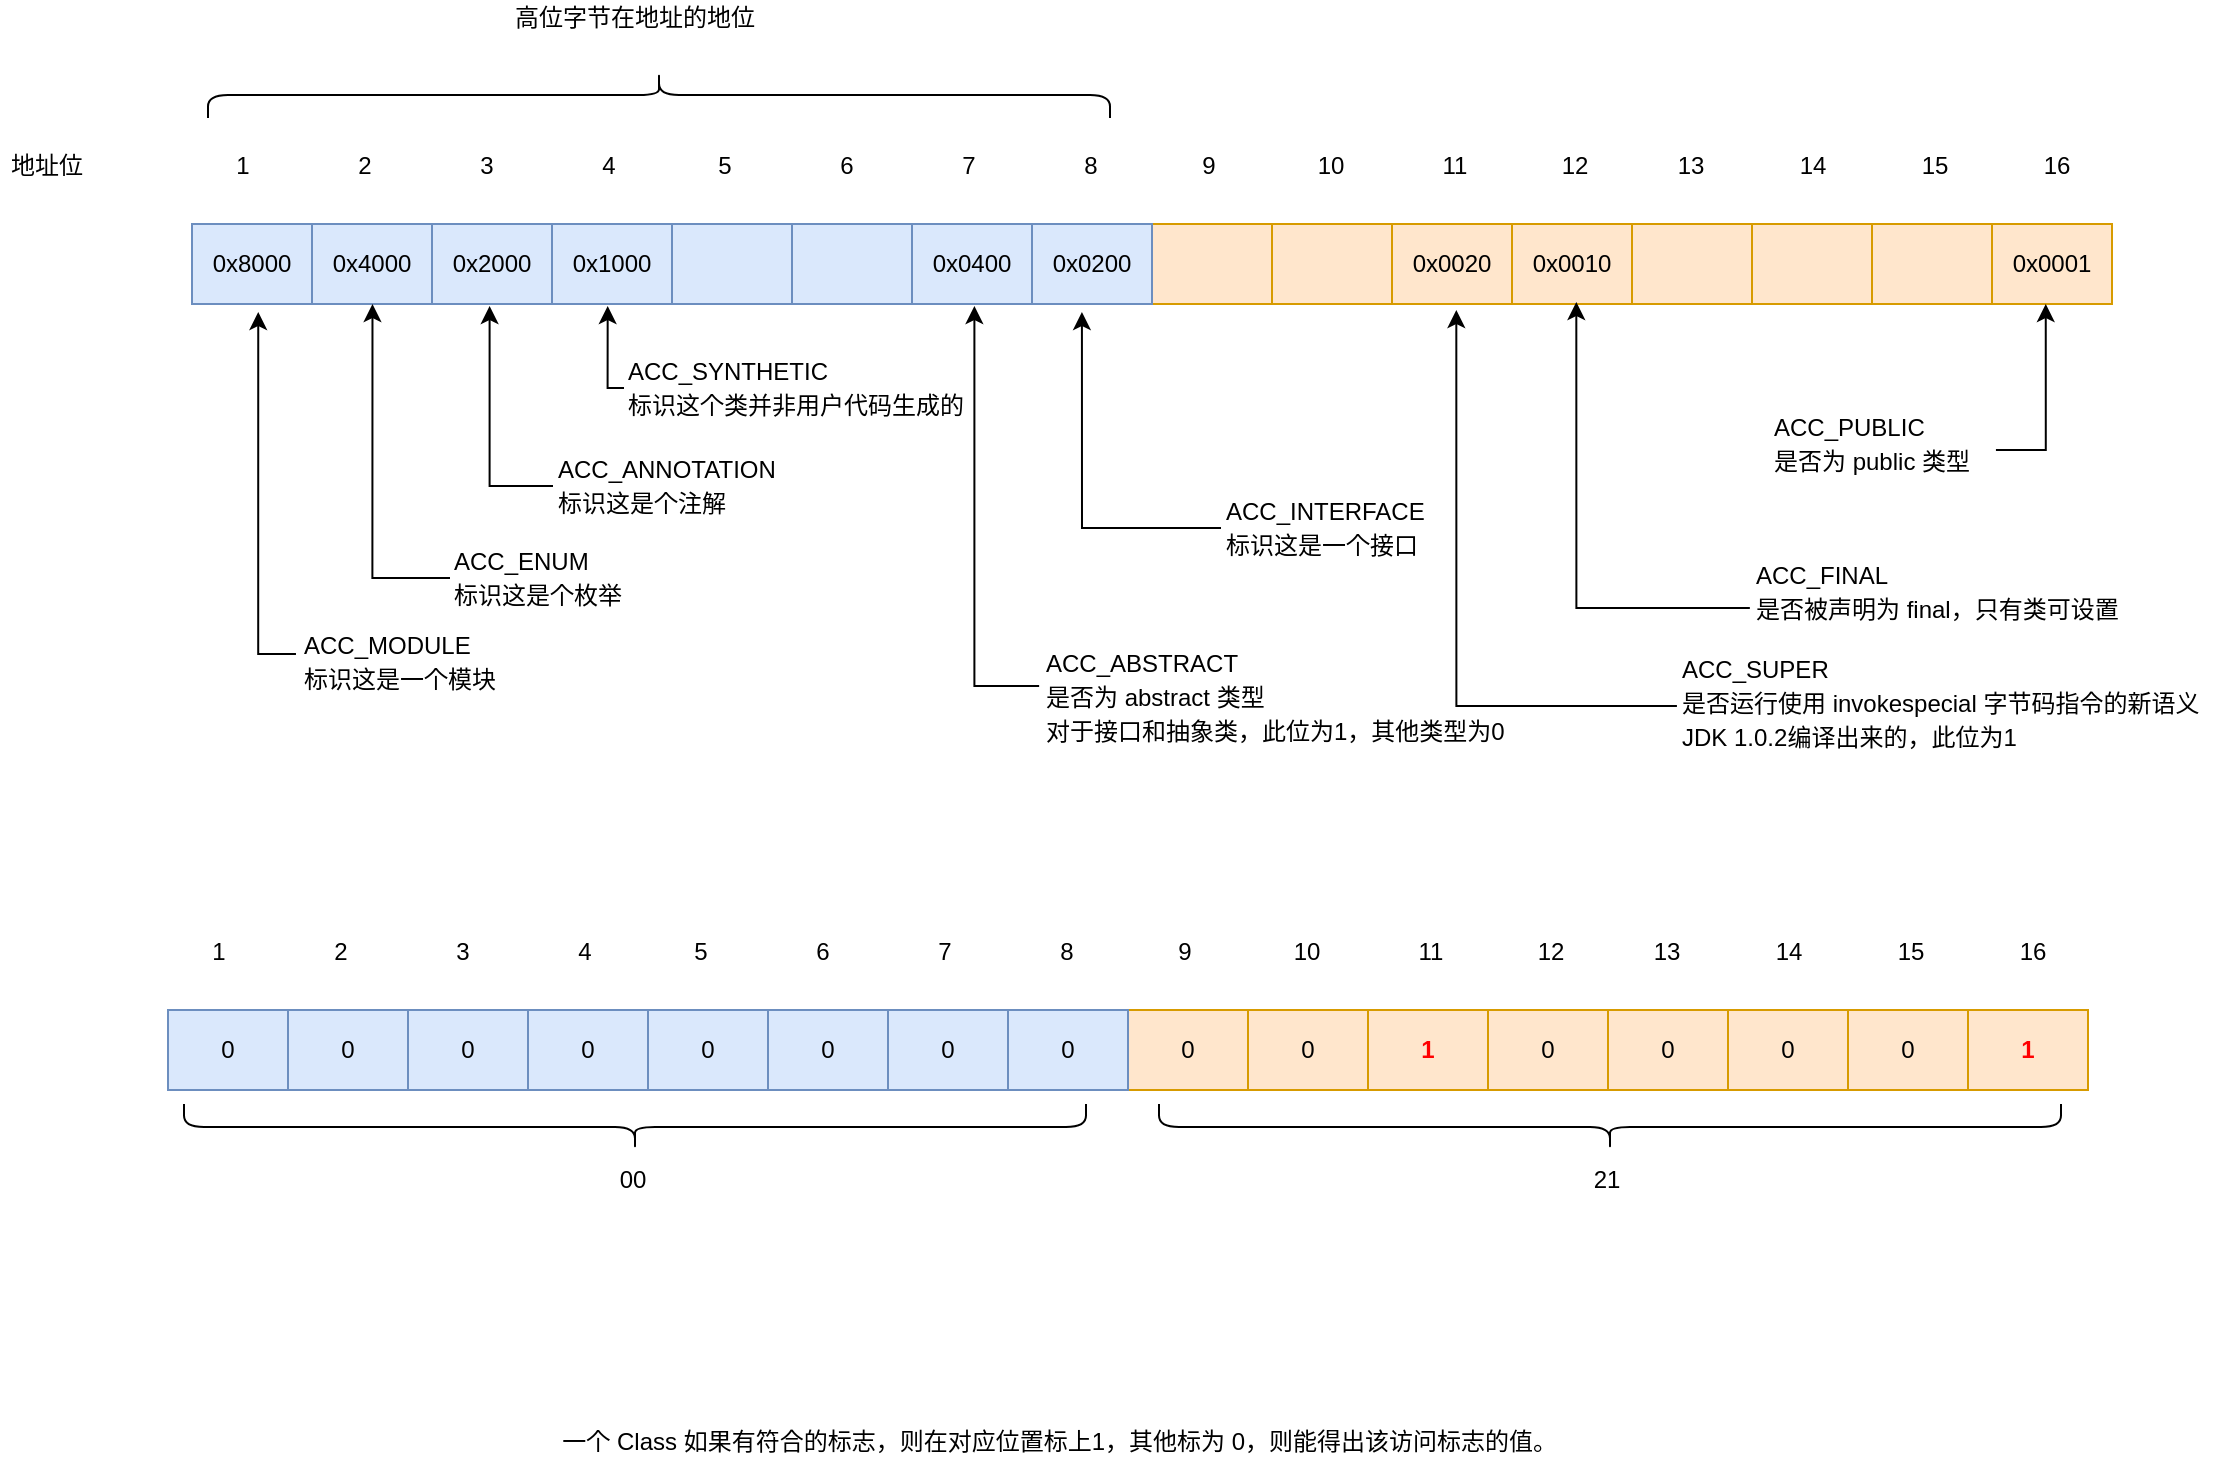 <mxfile version="13.9.1" type="github">
  <diagram id="xW9Y31SaYgmBZkQTsoL8" name="Page-1">
    <mxGraphModel dx="1822" dy="762" grid="0" gridSize="10" guides="1" tooltips="1" connect="1" arrows="1" fold="1" page="0" pageScale="1" pageWidth="827" pageHeight="1169" math="0" shadow="0">
      <root>
        <mxCell id="0" />
        <mxCell id="1" parent="0" />
        <mxCell id="KpU182EsacGevF96RamK-19" value="" style="shape=table;html=1;whiteSpace=wrap;startSize=0;container=1;collapsible=0;childLayout=tableLayout;fillColor=#ffe6cc;strokeColor=#d79b00;" vertex="1" parent="1">
          <mxGeometry x="410" y="425" width="480" height="40" as="geometry" />
        </mxCell>
        <mxCell id="KpU182EsacGevF96RamK-20" value="" style="shape=partialRectangle;html=1;whiteSpace=wrap;collapsible=0;dropTarget=0;pointerEvents=0;fillColor=none;top=0;left=0;bottom=0;right=0;points=[[0,0.5],[1,0.5]];portConstraint=eastwest;" vertex="1" parent="KpU182EsacGevF96RamK-19">
          <mxGeometry width="480" height="40" as="geometry" />
        </mxCell>
        <mxCell id="KpU182EsacGevF96RamK-21" value="" style="shape=partialRectangle;html=1;whiteSpace=wrap;connectable=0;overflow=hidden;fillColor=none;top=0;left=0;bottom=0;right=0;" vertex="1" parent="KpU182EsacGevF96RamK-20">
          <mxGeometry width="60" height="40" as="geometry" />
        </mxCell>
        <mxCell id="KpU182EsacGevF96RamK-22" value="" style="shape=partialRectangle;html=1;whiteSpace=wrap;connectable=0;overflow=hidden;fillColor=none;top=0;left=0;bottom=0;right=0;" vertex="1" parent="KpU182EsacGevF96RamK-20">
          <mxGeometry x="60" width="60" height="40" as="geometry" />
        </mxCell>
        <mxCell id="KpU182EsacGevF96RamK-23" value="&lt;span&gt;0x0020&lt;/span&gt;" style="shape=partialRectangle;html=1;whiteSpace=wrap;connectable=0;overflow=hidden;fillColor=none;top=0;left=0;bottom=0;right=0;" vertex="1" parent="KpU182EsacGevF96RamK-20">
          <mxGeometry x="120" width="60" height="40" as="geometry" />
        </mxCell>
        <mxCell id="KpU182EsacGevF96RamK-24" value="&lt;span&gt;0x0010&lt;/span&gt;" style="shape=partialRectangle;html=1;whiteSpace=wrap;connectable=0;overflow=hidden;fillColor=none;top=0;left=0;bottom=0;right=0;" vertex="1" parent="KpU182EsacGevF96RamK-20">
          <mxGeometry x="180" width="60" height="40" as="geometry" />
        </mxCell>
        <mxCell id="KpU182EsacGevF96RamK-25" value="" style="shape=partialRectangle;html=1;whiteSpace=wrap;connectable=0;overflow=hidden;fillColor=none;top=0;left=0;bottom=0;right=0;" vertex="1" parent="KpU182EsacGevF96RamK-20">
          <mxGeometry x="240" width="60" height="40" as="geometry" />
        </mxCell>
        <mxCell id="KpU182EsacGevF96RamK-26" value="" style="shape=partialRectangle;html=1;whiteSpace=wrap;connectable=0;overflow=hidden;fillColor=none;top=0;left=0;bottom=0;right=0;" vertex="1" parent="KpU182EsacGevF96RamK-20">
          <mxGeometry x="300" width="60" height="40" as="geometry" />
        </mxCell>
        <mxCell id="KpU182EsacGevF96RamK-27" value="" style="shape=partialRectangle;html=1;whiteSpace=wrap;connectable=0;overflow=hidden;fillColor=none;top=0;left=0;bottom=0;right=0;" vertex="1" parent="KpU182EsacGevF96RamK-20">
          <mxGeometry x="360" width="60" height="40" as="geometry" />
        </mxCell>
        <mxCell id="KpU182EsacGevF96RamK-28" value="&lt;span&gt;0x0001&lt;/span&gt;" style="shape=partialRectangle;html=1;whiteSpace=wrap;connectable=0;overflow=hidden;fillColor=none;top=0;left=0;bottom=0;right=0;" vertex="1" parent="KpU182EsacGevF96RamK-20">
          <mxGeometry x="420" width="60" height="40" as="geometry" />
        </mxCell>
        <mxCell id="KpU182EsacGevF96RamK-29" value="" style="shape=table;html=1;whiteSpace=wrap;startSize=0;container=1;collapsible=0;childLayout=tableLayout;fillColor=#dae8fc;strokeColor=#6c8ebf;" vertex="1" parent="1">
          <mxGeometry x="-70" y="425" width="480" height="40" as="geometry" />
        </mxCell>
        <mxCell id="KpU182EsacGevF96RamK-30" value="" style="shape=partialRectangle;html=1;whiteSpace=wrap;collapsible=0;dropTarget=0;pointerEvents=0;fillColor=none;top=0;left=0;bottom=0;right=0;points=[[0,0.5],[1,0.5]];portConstraint=eastwest;" vertex="1" parent="KpU182EsacGevF96RamK-29">
          <mxGeometry width="480" height="40" as="geometry" />
        </mxCell>
        <mxCell id="KpU182EsacGevF96RamK-31" value="&lt;span&gt;0x8000&lt;/span&gt;" style="shape=partialRectangle;html=1;whiteSpace=wrap;connectable=0;overflow=hidden;fillColor=none;top=0;left=0;bottom=0;right=0;" vertex="1" parent="KpU182EsacGevF96RamK-30">
          <mxGeometry width="60" height="40" as="geometry" />
        </mxCell>
        <mxCell id="KpU182EsacGevF96RamK-32" value="&lt;span&gt;0x4000&lt;/span&gt;" style="shape=partialRectangle;html=1;whiteSpace=wrap;connectable=0;overflow=hidden;fillColor=none;top=0;left=0;bottom=0;right=0;" vertex="1" parent="KpU182EsacGevF96RamK-30">
          <mxGeometry x="60" width="60" height="40" as="geometry" />
        </mxCell>
        <mxCell id="KpU182EsacGevF96RamK-33" value="&lt;span&gt;0x2000&lt;/span&gt;" style="shape=partialRectangle;html=1;whiteSpace=wrap;connectable=0;overflow=hidden;fillColor=none;top=0;left=0;bottom=0;right=0;" vertex="1" parent="KpU182EsacGevF96RamK-30">
          <mxGeometry x="120" width="60" height="40" as="geometry" />
        </mxCell>
        <mxCell id="KpU182EsacGevF96RamK-34" value="&lt;span&gt;0x1000&lt;/span&gt;" style="shape=partialRectangle;html=1;whiteSpace=wrap;connectable=0;overflow=hidden;fillColor=none;top=0;left=0;bottom=0;right=0;" vertex="1" parent="KpU182EsacGevF96RamK-30">
          <mxGeometry x="180" width="60" height="40" as="geometry" />
        </mxCell>
        <mxCell id="KpU182EsacGevF96RamK-35" value="" style="shape=partialRectangle;html=1;whiteSpace=wrap;connectable=0;overflow=hidden;fillColor=none;top=0;left=0;bottom=0;right=0;" vertex="1" parent="KpU182EsacGevF96RamK-30">
          <mxGeometry x="240" width="60" height="40" as="geometry" />
        </mxCell>
        <mxCell id="KpU182EsacGevF96RamK-36" value="" style="shape=partialRectangle;html=1;whiteSpace=wrap;connectable=0;overflow=hidden;fillColor=none;top=0;left=0;bottom=0;right=0;" vertex="1" parent="KpU182EsacGevF96RamK-30">
          <mxGeometry x="300" width="60" height="40" as="geometry" />
        </mxCell>
        <mxCell id="KpU182EsacGevF96RamK-37" value="&lt;span&gt;0x0400&lt;/span&gt;" style="shape=partialRectangle;html=1;whiteSpace=wrap;connectable=0;overflow=hidden;fillColor=none;top=0;left=0;bottom=0;right=0;" vertex="1" parent="KpU182EsacGevF96RamK-30">
          <mxGeometry x="360" width="60" height="40" as="geometry" />
        </mxCell>
        <mxCell id="KpU182EsacGevF96RamK-38" value="&lt;span&gt;0x0200&lt;/span&gt;" style="shape=partialRectangle;html=1;whiteSpace=wrap;connectable=0;overflow=hidden;fillColor=none;top=0;left=0;bottom=0;right=0;" vertex="1" parent="KpU182EsacGevF96RamK-30">
          <mxGeometry x="420" width="60" height="40" as="geometry" />
        </mxCell>
        <mxCell id="KpU182EsacGevF96RamK-40" value="1" style="text;html=1;align=center;verticalAlign=middle;resizable=0;points=[];autosize=1;" vertex="1" parent="1">
          <mxGeometry x="-54" y="387" width="17" height="18" as="geometry" />
        </mxCell>
        <mxCell id="KpU182EsacGevF96RamK-41" value="2" style="text;html=1;align=center;verticalAlign=middle;resizable=0;points=[];autosize=1;" vertex="1" parent="1">
          <mxGeometry x="7" y="387" width="17" height="18" as="geometry" />
        </mxCell>
        <mxCell id="KpU182EsacGevF96RamK-42" value="3" style="text;html=1;align=center;verticalAlign=middle;resizable=0;points=[];autosize=1;" vertex="1" parent="1">
          <mxGeometry x="68" y="387" width="17" height="18" as="geometry" />
        </mxCell>
        <mxCell id="KpU182EsacGevF96RamK-43" value="4" style="text;html=1;align=center;verticalAlign=middle;resizable=0;points=[];autosize=1;" vertex="1" parent="1">
          <mxGeometry x="129" y="387" width="17" height="18" as="geometry" />
        </mxCell>
        <mxCell id="KpU182EsacGevF96RamK-44" value="5" style="text;html=1;align=center;verticalAlign=middle;resizable=0;points=[];autosize=1;" vertex="1" parent="1">
          <mxGeometry x="187" y="387" width="17" height="18" as="geometry" />
        </mxCell>
        <mxCell id="KpU182EsacGevF96RamK-45" value="6" style="text;html=1;align=center;verticalAlign=middle;resizable=0;points=[];autosize=1;" vertex="1" parent="1">
          <mxGeometry x="248" y="387" width="17" height="18" as="geometry" />
        </mxCell>
        <mxCell id="KpU182EsacGevF96RamK-46" value="7" style="text;html=1;align=center;verticalAlign=middle;resizable=0;points=[];autosize=1;" vertex="1" parent="1">
          <mxGeometry x="309" y="387" width="17" height="18" as="geometry" />
        </mxCell>
        <mxCell id="KpU182EsacGevF96RamK-47" value="8" style="text;html=1;align=center;verticalAlign=middle;resizable=0;points=[];autosize=1;" vertex="1" parent="1">
          <mxGeometry x="370" y="387" width="17" height="18" as="geometry" />
        </mxCell>
        <mxCell id="KpU182EsacGevF96RamK-48" value="9" style="text;html=1;align=center;verticalAlign=middle;resizable=0;points=[];autosize=1;" vertex="1" parent="1">
          <mxGeometry x="429.5" y="387" width="17" height="18" as="geometry" />
        </mxCell>
        <mxCell id="KpU182EsacGevF96RamK-49" value="10" style="text;html=1;align=center;verticalAlign=middle;resizable=0;points=[];autosize=1;" vertex="1" parent="1">
          <mxGeometry x="487.5" y="387" width="23" height="18" as="geometry" />
        </mxCell>
        <mxCell id="KpU182EsacGevF96RamK-50" value="11" style="text;html=1;align=center;verticalAlign=middle;resizable=0;points=[];autosize=1;" vertex="1" parent="1">
          <mxGeometry x="549.5" y="387" width="22" height="18" as="geometry" />
        </mxCell>
        <mxCell id="KpU182EsacGevF96RamK-51" value="12" style="text;html=1;align=center;verticalAlign=middle;resizable=0;points=[];autosize=1;" vertex="1" parent="1">
          <mxGeometry x="609.5" y="387" width="23" height="18" as="geometry" />
        </mxCell>
        <mxCell id="KpU182EsacGevF96RamK-52" value="13" style="text;html=1;align=center;verticalAlign=middle;resizable=0;points=[];autosize=1;" vertex="1" parent="1">
          <mxGeometry x="667.5" y="387" width="23" height="18" as="geometry" />
        </mxCell>
        <mxCell id="KpU182EsacGevF96RamK-53" value="14" style="text;html=1;align=center;verticalAlign=middle;resizable=0;points=[];autosize=1;" vertex="1" parent="1">
          <mxGeometry x="728.5" y="387" width="23" height="18" as="geometry" />
        </mxCell>
        <mxCell id="KpU182EsacGevF96RamK-54" value="15" style="text;html=1;align=center;verticalAlign=middle;resizable=0;points=[];autosize=1;" vertex="1" parent="1">
          <mxGeometry x="789.5" y="387" width="23" height="18" as="geometry" />
        </mxCell>
        <mxCell id="KpU182EsacGevF96RamK-55" value="16" style="text;html=1;align=center;verticalAlign=middle;resizable=0;points=[];autosize=1;" vertex="1" parent="1">
          <mxGeometry x="850.5" y="387" width="23" height="18" as="geometry" />
        </mxCell>
        <mxCell id="KpU182EsacGevF96RamK-68" style="edgeStyle=orthogonalEdgeStyle;rounded=0;orthogonalLoop=1;jettySize=auto;html=1;entryX=0.931;entryY=1;entryDx=0;entryDy=0;entryPerimeter=0;exitX=1.046;exitY=0.583;exitDx=0;exitDy=0;exitPerimeter=0;" edge="1" parent="1" source="KpU182EsacGevF96RamK-56" target="KpU182EsacGevF96RamK-20">
          <mxGeometry relative="1" as="geometry">
            <Array as="points">
              <mxPoint x="857" y="538" />
            </Array>
          </mxGeometry>
        </mxCell>
        <mxCell id="KpU182EsacGevF96RamK-56" value="&lt;span style=&quot;text-indent: 24px ; line-height: 140%&quot;&gt;ACC_PUBLIC&lt;br&gt;是否为 public 类型&lt;/span&gt;" style="text;html=1;align=left;verticalAlign=middle;resizable=0;points=[];autosize=1;" vertex="1" parent="1">
          <mxGeometry x="719" y="517" width="108" height="36" as="geometry" />
        </mxCell>
        <mxCell id="KpU182EsacGevF96RamK-69" style="edgeStyle=orthogonalEdgeStyle;rounded=0;orthogonalLoop=1;jettySize=auto;html=1;entryX=0.442;entryY=0.975;entryDx=0;entryDy=0;entryPerimeter=0;exitX=-0.003;exitY=0.633;exitDx=0;exitDy=0;exitPerimeter=0;" edge="1" parent="1" source="KpU182EsacGevF96RamK-57" target="KpU182EsacGevF96RamK-20">
          <mxGeometry relative="1" as="geometry" />
        </mxCell>
        <mxCell id="KpU182EsacGevF96RamK-57" value="&lt;p style=&quot;line-height: 140%&quot;&gt;&lt;span style=&quot;text-indent: 24px&quot;&gt;ACC_FINAL&lt;br&gt;&lt;/span&gt;&lt;span style=&quot;text-indent: 24px ; line-height: 140%&quot;&gt;是否被声明为 final，只有类可设置&lt;/span&gt;&lt;span style=&quot;text-indent: 24px&quot;&gt;&lt;br&gt;&lt;/span&gt;&lt;/p&gt;" style="text;html=1;align=left;verticalAlign=middle;resizable=0;points=[];autosize=1;" vertex="1" parent="1">
          <mxGeometry x="709.5" y="579" width="191" height="60" as="geometry" />
        </mxCell>
        <mxCell id="KpU182EsacGevF96RamK-70" style="edgeStyle=orthogonalEdgeStyle;rounded=0;orthogonalLoop=1;jettySize=auto;html=1;entryX=0.317;entryY=1.075;entryDx=0;entryDy=0;entryPerimeter=0;exitX=-0.002;exitY=0.519;exitDx=0;exitDy=0;exitPerimeter=0;" edge="1" parent="1" source="KpU182EsacGevF96RamK-58" target="KpU182EsacGevF96RamK-20">
          <mxGeometry relative="1" as="geometry">
            <Array as="points">
              <mxPoint x="562" y="666" />
            </Array>
          </mxGeometry>
        </mxCell>
        <mxCell id="KpU182EsacGevF96RamK-58" value="&lt;span style=&quot;text-indent: 24px ; line-height: 140%&quot;&gt;&lt;font style=&quot;font-size: 12px&quot;&gt;ACC_SUPER&lt;br&gt;是否运行使用 invokespecial 字节码指令的新语义&lt;br&gt;JDK 1.0.2编译出来的，此位为1&lt;/font&gt;&lt;/span&gt;" style="text;html=1;align=left;verticalAlign=middle;resizable=0;points=[];autosize=1;" vertex="1" parent="1">
          <mxGeometry x="673" y="639" width="269" height="52" as="geometry" />
        </mxCell>
        <mxCell id="KpU182EsacGevF96RamK-71" style="edgeStyle=orthogonalEdgeStyle;rounded=0;orthogonalLoop=1;jettySize=auto;html=1;entryX=0.927;entryY=1.1;entryDx=0;entryDy=0;entryPerimeter=0;" edge="1" parent="1" source="KpU182EsacGevF96RamK-59" target="KpU182EsacGevF96RamK-30">
          <mxGeometry relative="1" as="geometry">
            <Array as="points">
              <mxPoint x="375" y="577" />
            </Array>
          </mxGeometry>
        </mxCell>
        <mxCell id="KpU182EsacGevF96RamK-59" value="&lt;span style=&quot;text-indent: 24px ; line-height: 140%&quot;&gt;ACC_INTERFACE&lt;br&gt;标识这是一个接口&lt;/span&gt;" style="text;html=1;align=left;verticalAlign=middle;resizable=0;points=[];autosize=1;" vertex="1" parent="1">
          <mxGeometry x="444.5" y="559" width="109" height="36" as="geometry" />
        </mxCell>
        <mxCell id="KpU182EsacGevF96RamK-72" style="edgeStyle=orthogonalEdgeStyle;rounded=0;orthogonalLoop=1;jettySize=auto;html=1;entryX=0.815;entryY=1.025;entryDx=0;entryDy=0;entryPerimeter=0;exitX=-0.006;exitY=0.385;exitDx=0;exitDy=0;exitPerimeter=0;" edge="1" parent="1" source="KpU182EsacGevF96RamK-60" target="KpU182EsacGevF96RamK-30">
          <mxGeometry relative="1" as="geometry">
            <Array as="points">
              <mxPoint x="321" y="656" />
            </Array>
          </mxGeometry>
        </mxCell>
        <mxCell id="KpU182EsacGevF96RamK-60" value="&lt;span style=&quot;text-indent: 24px; line-height: 140%;&quot;&gt;ACC_ABSTRACT&lt;br&gt;是否为 abstract 类型&lt;br&gt;对于接口和抽象类，此位为1，其他类型为0&lt;br&gt;&lt;/span&gt;" style="text;html=1;align=left;verticalAlign=middle;resizable=0;points=[];autosize=1;" vertex="1" parent="1">
          <mxGeometry x="355" y="636" width="239" height="52" as="geometry" />
        </mxCell>
        <mxCell id="KpU182EsacGevF96RamK-76" style="edgeStyle=orthogonalEdgeStyle;rounded=0;orthogonalLoop=1;jettySize=auto;html=1;entryX=0.069;entryY=1.1;entryDx=0;entryDy=0;entryPerimeter=0;exitX=-0.019;exitY=0.433;exitDx=0;exitDy=0;exitPerimeter=0;" edge="1" parent="1" source="KpU182EsacGevF96RamK-62" target="KpU182EsacGevF96RamK-30">
          <mxGeometry relative="1" as="geometry">
            <Array as="points">
              <mxPoint x="-37" y="640" />
            </Array>
          </mxGeometry>
        </mxCell>
        <mxCell id="KpU182EsacGevF96RamK-62" value="&lt;p style=&quot;line-height: 140%&quot;&gt;&lt;span style=&quot;text-indent: 24px&quot;&gt;ACC_MODULE&lt;br&gt;&lt;/span&gt;&lt;span style=&quot;text-indent: 24px&quot;&gt;标识这是一个模块&lt;/span&gt;&lt;/p&gt;" style="text;html=1;align=left;verticalAlign=middle;resizable=0;points=[];autosize=1;" vertex="1" parent="1">
          <mxGeometry x="-16" y="614" width="106" height="60" as="geometry" />
        </mxCell>
        <mxCell id="KpU182EsacGevF96RamK-73" style="edgeStyle=orthogonalEdgeStyle;rounded=0;orthogonalLoop=1;jettySize=auto;html=1;entryX=0.433;entryY=1.025;entryDx=0;entryDy=0;entryPerimeter=0;" edge="1" parent="1" source="KpU182EsacGevF96RamK-65" target="KpU182EsacGevF96RamK-30">
          <mxGeometry relative="1" as="geometry">
            <Array as="points">
              <mxPoint x="138" y="507" />
            </Array>
          </mxGeometry>
        </mxCell>
        <mxCell id="KpU182EsacGevF96RamK-65" value="&lt;span style=&quot;text-indent: 24px ; line-height: 140%&quot;&gt;ACC_SYNTHETIC&lt;br&gt;标识这个类并非用户代码生成的&lt;br&gt;&lt;/span&gt;" style="text;html=1;align=left;verticalAlign=middle;resizable=0;points=[];autosize=1;" vertex="1" parent="1">
          <mxGeometry x="146" y="489" width="178" height="36" as="geometry" />
        </mxCell>
        <mxCell id="KpU182EsacGevF96RamK-74" style="edgeStyle=orthogonalEdgeStyle;rounded=0;orthogonalLoop=1;jettySize=auto;html=1;entryX=0.31;entryY=1.025;entryDx=0;entryDy=0;entryPerimeter=0;" edge="1" parent="1" source="KpU182EsacGevF96RamK-66" target="KpU182EsacGevF96RamK-30">
          <mxGeometry relative="1" as="geometry">
            <mxPoint x="80" y="476" as="targetPoint" />
            <Array as="points">
              <mxPoint x="79" y="556" />
            </Array>
          </mxGeometry>
        </mxCell>
        <mxCell id="KpU182EsacGevF96RamK-66" value="&lt;span style=&quot;text-indent: 24px ; line-height: 140%&quot;&gt;ACC_ANNOTATION&lt;br&gt;标识这是个注解&lt;br&gt;&lt;/span&gt;" style="text;html=1;align=left;verticalAlign=middle;resizable=0;points=[];autosize=1;" vertex="1" parent="1">
          <mxGeometry x="110.5" y="538" width="119" height="36" as="geometry" />
        </mxCell>
        <mxCell id="KpU182EsacGevF96RamK-75" style="edgeStyle=orthogonalEdgeStyle;rounded=0;orthogonalLoop=1;jettySize=auto;html=1;entryX=0.188;entryY=1;entryDx=0;entryDy=0;entryPerimeter=0;" edge="1" parent="1" source="KpU182EsacGevF96RamK-67" target="KpU182EsacGevF96RamK-30">
          <mxGeometry relative="1" as="geometry">
            <mxPoint x="20" y="473" as="targetPoint" />
            <Array as="points">
              <mxPoint x="20" y="602" />
            </Array>
          </mxGeometry>
        </mxCell>
        <mxCell id="KpU182EsacGevF96RamK-67" value="&lt;span style=&quot;text-indent: 24px ; line-height: 140%&quot;&gt;ACC_ENUM&lt;br&gt;标识这是个枚举&lt;br&gt;&lt;/span&gt;" style="text;html=1;align=left;verticalAlign=middle;resizable=0;points=[];autosize=1;" vertex="1" parent="1">
          <mxGeometry x="59" y="584" width="94" height="36" as="geometry" />
        </mxCell>
        <mxCell id="KpU182EsacGevF96RamK-77" value="一个 Class 如果有符合的标志，则在对应位置标上1，其他标为 0，则能得出该访问标志的值。&amp;nbsp;" style="text;html=1;align=center;verticalAlign=middle;resizable=0;points=[];autosize=1;" vertex="1" parent="1">
          <mxGeometry x="109.5" y="1025" width="511" height="18" as="geometry" />
        </mxCell>
        <mxCell id="KpU182EsacGevF96RamK-78" value="" style="shape=table;html=1;whiteSpace=wrap;startSize=0;container=1;collapsible=0;childLayout=tableLayout;fillColor=#ffe6cc;strokeColor=#d79b00;" vertex="1" parent="1">
          <mxGeometry x="398" y="818" width="480" height="40" as="geometry" />
        </mxCell>
        <mxCell id="KpU182EsacGevF96RamK-79" value="" style="shape=partialRectangle;html=1;whiteSpace=wrap;collapsible=0;dropTarget=0;pointerEvents=0;fillColor=none;top=0;left=0;bottom=0;right=0;points=[[0,0.5],[1,0.5]];portConstraint=eastwest;" vertex="1" parent="KpU182EsacGevF96RamK-78">
          <mxGeometry width="480" height="40" as="geometry" />
        </mxCell>
        <mxCell id="KpU182EsacGevF96RamK-80" value="0" style="shape=partialRectangle;html=1;whiteSpace=wrap;connectable=0;overflow=hidden;fillColor=none;top=0;left=0;bottom=0;right=0;" vertex="1" parent="KpU182EsacGevF96RamK-79">
          <mxGeometry width="60" height="40" as="geometry" />
        </mxCell>
        <mxCell id="KpU182EsacGevF96RamK-81" value="0" style="shape=partialRectangle;html=1;whiteSpace=wrap;connectable=0;overflow=hidden;fillColor=none;top=0;left=0;bottom=0;right=0;" vertex="1" parent="KpU182EsacGevF96RamK-79">
          <mxGeometry x="60" width="60" height="40" as="geometry" />
        </mxCell>
        <mxCell id="KpU182EsacGevF96RamK-82" value="&lt;span&gt;&lt;font color=&quot;#ff0000&quot;&gt;&lt;b&gt;1&lt;/b&gt;&lt;/font&gt;&lt;/span&gt;" style="shape=partialRectangle;html=1;whiteSpace=wrap;connectable=0;overflow=hidden;fillColor=none;top=0;left=0;bottom=0;right=0;" vertex="1" parent="KpU182EsacGevF96RamK-79">
          <mxGeometry x="120" width="60" height="40" as="geometry" />
        </mxCell>
        <mxCell id="KpU182EsacGevF96RamK-83" value="&lt;span&gt;0&lt;/span&gt;" style="shape=partialRectangle;html=1;whiteSpace=wrap;connectable=0;overflow=hidden;fillColor=none;top=0;left=0;bottom=0;right=0;" vertex="1" parent="KpU182EsacGevF96RamK-79">
          <mxGeometry x="180" width="60" height="40" as="geometry" />
        </mxCell>
        <mxCell id="KpU182EsacGevF96RamK-84" value="0" style="shape=partialRectangle;html=1;whiteSpace=wrap;connectable=0;overflow=hidden;fillColor=none;top=0;left=0;bottom=0;right=0;" vertex="1" parent="KpU182EsacGevF96RamK-79">
          <mxGeometry x="240" width="60" height="40" as="geometry" />
        </mxCell>
        <mxCell id="KpU182EsacGevF96RamK-85" value="0" style="shape=partialRectangle;html=1;whiteSpace=wrap;connectable=0;overflow=hidden;fillColor=none;top=0;left=0;bottom=0;right=0;" vertex="1" parent="KpU182EsacGevF96RamK-79">
          <mxGeometry x="300" width="60" height="40" as="geometry" />
        </mxCell>
        <mxCell id="KpU182EsacGevF96RamK-86" value="0" style="shape=partialRectangle;html=1;whiteSpace=wrap;connectable=0;overflow=hidden;fillColor=none;top=0;left=0;bottom=0;right=0;" vertex="1" parent="KpU182EsacGevF96RamK-79">
          <mxGeometry x="360" width="60" height="40" as="geometry" />
        </mxCell>
        <mxCell id="KpU182EsacGevF96RamK-87" value="&lt;span&gt;&lt;b&gt;&lt;font color=&quot;#ff0000&quot;&gt;1&lt;/font&gt;&lt;/b&gt;&lt;/span&gt;" style="shape=partialRectangle;html=1;whiteSpace=wrap;connectable=0;overflow=hidden;fillColor=none;top=0;left=0;bottom=0;right=0;" vertex="1" parent="KpU182EsacGevF96RamK-79">
          <mxGeometry x="420" width="60" height="40" as="geometry" />
        </mxCell>
        <mxCell id="KpU182EsacGevF96RamK-88" value="" style="shape=table;html=1;whiteSpace=wrap;startSize=0;container=1;collapsible=0;childLayout=tableLayout;fillColor=#dae8fc;strokeColor=#6c8ebf;" vertex="1" parent="1">
          <mxGeometry x="-82" y="818" width="480" height="40" as="geometry" />
        </mxCell>
        <mxCell id="KpU182EsacGevF96RamK-89" value="" style="shape=partialRectangle;html=1;whiteSpace=wrap;collapsible=0;dropTarget=0;pointerEvents=0;fillColor=none;top=0;left=0;bottom=0;right=0;points=[[0,0.5],[1,0.5]];portConstraint=eastwest;" vertex="1" parent="KpU182EsacGevF96RamK-88">
          <mxGeometry width="480" height="40" as="geometry" />
        </mxCell>
        <mxCell id="KpU182EsacGevF96RamK-90" value="&lt;span&gt;0&lt;/span&gt;" style="shape=partialRectangle;html=1;whiteSpace=wrap;connectable=0;overflow=hidden;fillColor=none;top=0;left=0;bottom=0;right=0;" vertex="1" parent="KpU182EsacGevF96RamK-89">
          <mxGeometry width="60" height="40" as="geometry" />
        </mxCell>
        <mxCell id="KpU182EsacGevF96RamK-91" value="&lt;span&gt;0&lt;/span&gt;" style="shape=partialRectangle;html=1;whiteSpace=wrap;connectable=0;overflow=hidden;fillColor=none;top=0;left=0;bottom=0;right=0;" vertex="1" parent="KpU182EsacGevF96RamK-89">
          <mxGeometry x="60" width="60" height="40" as="geometry" />
        </mxCell>
        <mxCell id="KpU182EsacGevF96RamK-92" value="&lt;span&gt;0&lt;/span&gt;" style="shape=partialRectangle;html=1;whiteSpace=wrap;connectable=0;overflow=hidden;fillColor=none;top=0;left=0;bottom=0;right=0;" vertex="1" parent="KpU182EsacGevF96RamK-89">
          <mxGeometry x="120" width="60" height="40" as="geometry" />
        </mxCell>
        <mxCell id="KpU182EsacGevF96RamK-93" value="&lt;span&gt;0&lt;/span&gt;" style="shape=partialRectangle;html=1;whiteSpace=wrap;connectable=0;overflow=hidden;fillColor=none;top=0;left=0;bottom=0;right=0;" vertex="1" parent="KpU182EsacGevF96RamK-89">
          <mxGeometry x="180" width="60" height="40" as="geometry" />
        </mxCell>
        <mxCell id="KpU182EsacGevF96RamK-94" value="0" style="shape=partialRectangle;html=1;whiteSpace=wrap;connectable=0;overflow=hidden;fillColor=none;top=0;left=0;bottom=0;right=0;" vertex="1" parent="KpU182EsacGevF96RamK-89">
          <mxGeometry x="240" width="60" height="40" as="geometry" />
        </mxCell>
        <mxCell id="KpU182EsacGevF96RamK-95" value="0" style="shape=partialRectangle;html=1;whiteSpace=wrap;connectable=0;overflow=hidden;fillColor=none;top=0;left=0;bottom=0;right=0;" vertex="1" parent="KpU182EsacGevF96RamK-89">
          <mxGeometry x="300" width="60" height="40" as="geometry" />
        </mxCell>
        <mxCell id="KpU182EsacGevF96RamK-96" value="&lt;span&gt;0&lt;/span&gt;" style="shape=partialRectangle;html=1;whiteSpace=wrap;connectable=0;overflow=hidden;fillColor=none;top=0;left=0;bottom=0;right=0;" vertex="1" parent="KpU182EsacGevF96RamK-89">
          <mxGeometry x="360" width="60" height="40" as="geometry" />
        </mxCell>
        <mxCell id="KpU182EsacGevF96RamK-97" value="&lt;span&gt;0&lt;/span&gt;" style="shape=partialRectangle;html=1;whiteSpace=wrap;connectable=0;overflow=hidden;fillColor=none;top=0;left=0;bottom=0;right=0;" vertex="1" parent="KpU182EsacGevF96RamK-89">
          <mxGeometry x="420" width="60" height="40" as="geometry" />
        </mxCell>
        <mxCell id="KpU182EsacGevF96RamK-98" value="1" style="text;html=1;align=center;verticalAlign=middle;resizable=0;points=[];autosize=1;" vertex="1" parent="1">
          <mxGeometry x="-66" y="780" width="17" height="18" as="geometry" />
        </mxCell>
        <mxCell id="KpU182EsacGevF96RamK-99" value="2" style="text;html=1;align=center;verticalAlign=middle;resizable=0;points=[];autosize=1;" vertex="1" parent="1">
          <mxGeometry x="-5" y="780" width="17" height="18" as="geometry" />
        </mxCell>
        <mxCell id="KpU182EsacGevF96RamK-100" value="3" style="text;html=1;align=center;verticalAlign=middle;resizable=0;points=[];autosize=1;" vertex="1" parent="1">
          <mxGeometry x="56" y="780" width="17" height="18" as="geometry" />
        </mxCell>
        <mxCell id="KpU182EsacGevF96RamK-101" value="4" style="text;html=1;align=center;verticalAlign=middle;resizable=0;points=[];autosize=1;" vertex="1" parent="1">
          <mxGeometry x="117" y="780" width="17" height="18" as="geometry" />
        </mxCell>
        <mxCell id="KpU182EsacGevF96RamK-102" value="5" style="text;html=1;align=center;verticalAlign=middle;resizable=0;points=[];autosize=1;" vertex="1" parent="1">
          <mxGeometry x="175" y="780" width="17" height="18" as="geometry" />
        </mxCell>
        <mxCell id="KpU182EsacGevF96RamK-103" value="6" style="text;html=1;align=center;verticalAlign=middle;resizable=0;points=[];autosize=1;" vertex="1" parent="1">
          <mxGeometry x="236" y="780" width="17" height="18" as="geometry" />
        </mxCell>
        <mxCell id="KpU182EsacGevF96RamK-104" value="7" style="text;html=1;align=center;verticalAlign=middle;resizable=0;points=[];autosize=1;" vertex="1" parent="1">
          <mxGeometry x="297" y="780" width="17" height="18" as="geometry" />
        </mxCell>
        <mxCell id="KpU182EsacGevF96RamK-105" value="8" style="text;html=1;align=center;verticalAlign=middle;resizable=0;points=[];autosize=1;" vertex="1" parent="1">
          <mxGeometry x="358" y="780" width="17" height="18" as="geometry" />
        </mxCell>
        <mxCell id="KpU182EsacGevF96RamK-106" value="9" style="text;html=1;align=center;verticalAlign=middle;resizable=0;points=[];autosize=1;" vertex="1" parent="1">
          <mxGeometry x="417.5" y="780" width="17" height="18" as="geometry" />
        </mxCell>
        <mxCell id="KpU182EsacGevF96RamK-107" value="10" style="text;html=1;align=center;verticalAlign=middle;resizable=0;points=[];autosize=1;" vertex="1" parent="1">
          <mxGeometry x="475.5" y="780" width="23" height="18" as="geometry" />
        </mxCell>
        <mxCell id="KpU182EsacGevF96RamK-108" value="11" style="text;html=1;align=center;verticalAlign=middle;resizable=0;points=[];autosize=1;" vertex="1" parent="1">
          <mxGeometry x="537.5" y="780" width="22" height="18" as="geometry" />
        </mxCell>
        <mxCell id="KpU182EsacGevF96RamK-109" value="12" style="text;html=1;align=center;verticalAlign=middle;resizable=0;points=[];autosize=1;" vertex="1" parent="1">
          <mxGeometry x="597.5" y="780" width="23" height="18" as="geometry" />
        </mxCell>
        <mxCell id="KpU182EsacGevF96RamK-110" value="13" style="text;html=1;align=center;verticalAlign=middle;resizable=0;points=[];autosize=1;" vertex="1" parent="1">
          <mxGeometry x="655.5" y="780" width="23" height="18" as="geometry" />
        </mxCell>
        <mxCell id="KpU182EsacGevF96RamK-111" value="14" style="text;html=1;align=center;verticalAlign=middle;resizable=0;points=[];autosize=1;" vertex="1" parent="1">
          <mxGeometry x="716.5" y="780" width="23" height="18" as="geometry" />
        </mxCell>
        <mxCell id="KpU182EsacGevF96RamK-112" value="15" style="text;html=1;align=center;verticalAlign=middle;resizable=0;points=[];autosize=1;" vertex="1" parent="1">
          <mxGeometry x="777.5" y="780" width="23" height="18" as="geometry" />
        </mxCell>
        <mxCell id="KpU182EsacGevF96RamK-113" value="16" style="text;html=1;align=center;verticalAlign=middle;resizable=0;points=[];autosize=1;" vertex="1" parent="1">
          <mxGeometry x="838.5" y="780" width="23" height="18" as="geometry" />
        </mxCell>
        <mxCell id="KpU182EsacGevF96RamK-114" value="" style="shape=curlyBracket;whiteSpace=wrap;html=1;rounded=1;align=left;rotation=-90;" vertex="1" parent="1">
          <mxGeometry x="140" y="651" width="23" height="451" as="geometry" />
        </mxCell>
        <mxCell id="KpU182EsacGevF96RamK-115" value="00" style="text;html=1;align=center;verticalAlign=middle;resizable=0;points=[];autosize=1;" vertex="1" parent="1">
          <mxGeometry x="138" y="894" width="23" height="18" as="geometry" />
        </mxCell>
        <mxCell id="KpU182EsacGevF96RamK-116" value="" style="shape=curlyBracket;whiteSpace=wrap;html=1;rounded=1;align=left;rotation=-90;" vertex="1" parent="1">
          <mxGeometry x="627.5" y="651" width="23" height="451" as="geometry" />
        </mxCell>
        <mxCell id="KpU182EsacGevF96RamK-117" value="21" style="text;html=1;align=center;verticalAlign=middle;resizable=0;points=[];autosize=1;" vertex="1" parent="1">
          <mxGeometry x="625.5" y="894" width="23" height="18" as="geometry" />
        </mxCell>
        <mxCell id="KpU182EsacGevF96RamK-118" value="地址位" style="text;html=1;align=center;verticalAlign=middle;resizable=0;points=[];autosize=1;" vertex="1" parent="1">
          <mxGeometry x="-166" y="387" width="46" height="18" as="geometry" />
        </mxCell>
        <mxCell id="KpU182EsacGevF96RamK-119" value="" style="shape=curlyBracket;whiteSpace=wrap;html=1;rounded=1;align=left;rotation=90;" vertex="1" parent="1">
          <mxGeometry x="152" y="135" width="23" height="451" as="geometry" />
        </mxCell>
        <mxCell id="KpU182EsacGevF96RamK-120" value="高位字节在地址的地位" style="text;html=1;align=center;verticalAlign=middle;resizable=0;points=[];autosize=1;" vertex="1" parent="1">
          <mxGeometry x="86" y="313" width="130" height="18" as="geometry" />
        </mxCell>
      </root>
    </mxGraphModel>
  </diagram>
</mxfile>
